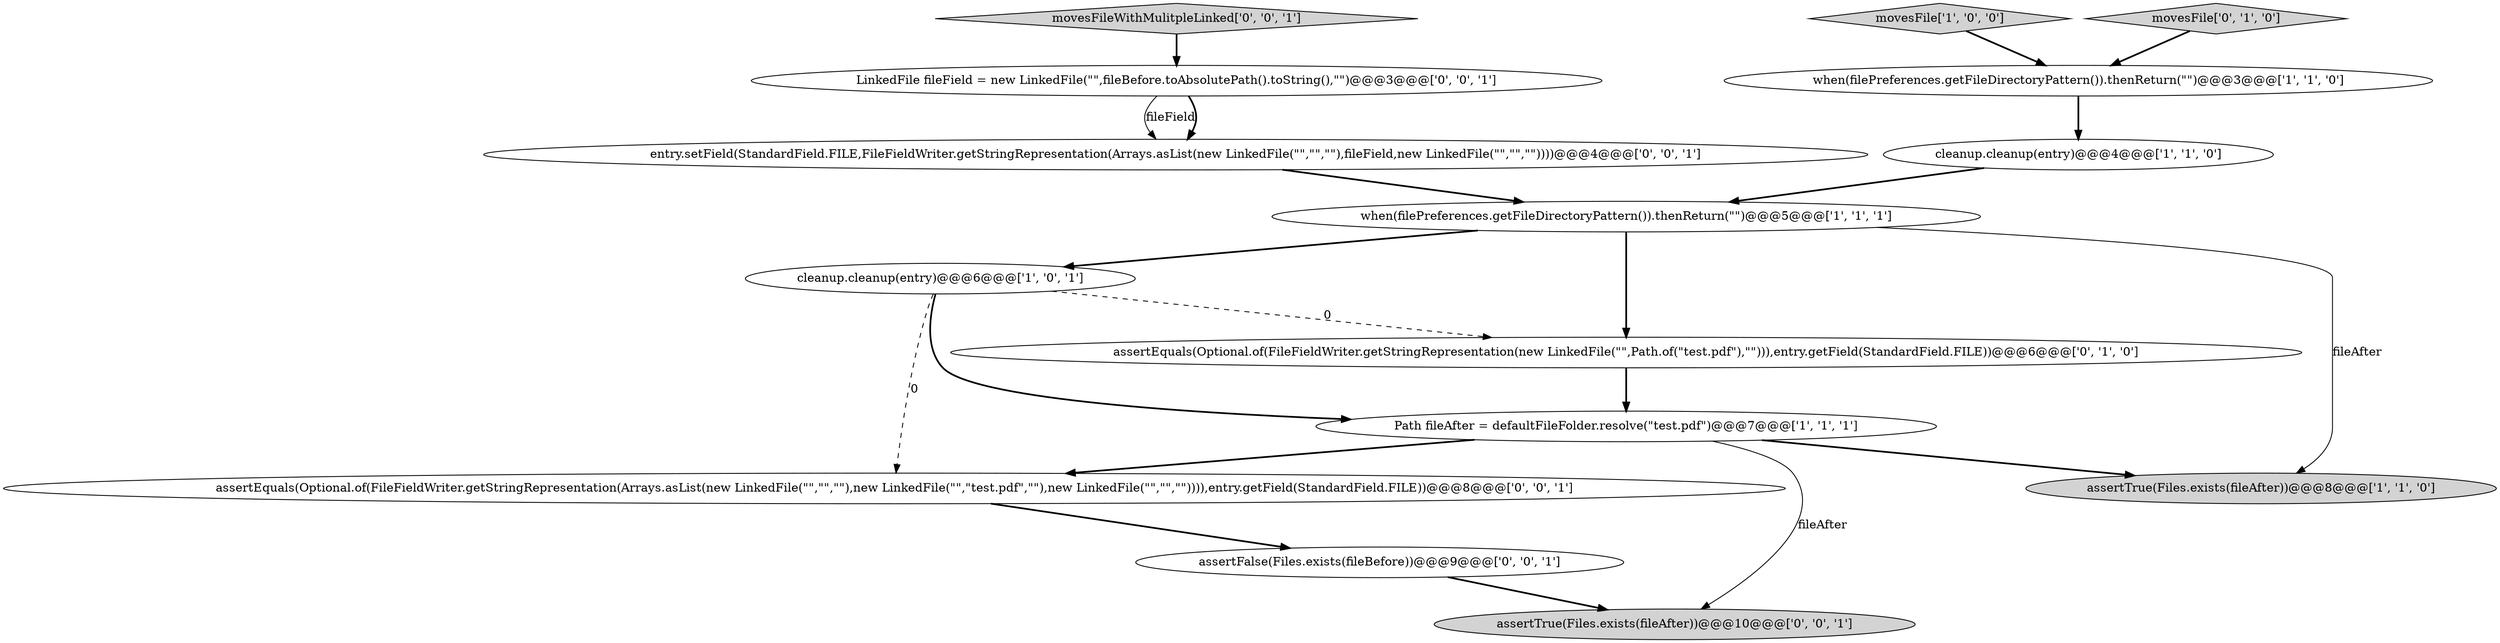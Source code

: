 digraph {
9 [style = filled, label = "movesFileWithMulitpleLinked['0', '0', '1']", fillcolor = lightgray, shape = diamond image = "AAA0AAABBB3BBB"];
11 [style = filled, label = "assertFalse(Files.exists(fileBefore))@@@9@@@['0', '0', '1']", fillcolor = white, shape = ellipse image = "AAA0AAABBB3BBB"];
12 [style = filled, label = "entry.setField(StandardField.FILE,FileFieldWriter.getStringRepresentation(Arrays.asList(new LinkedFile(\"\",\"\",\"\"),fileField,new LinkedFile(\"\",\"\",\"\"))))@@@4@@@['0', '0', '1']", fillcolor = white, shape = ellipse image = "AAA0AAABBB3BBB"];
3 [style = filled, label = "Path fileAfter = defaultFileFolder.resolve(\"test.pdf\")@@@7@@@['1', '1', '1']", fillcolor = white, shape = ellipse image = "AAA0AAABBB1BBB"];
14 [style = filled, label = "LinkedFile fileField = new LinkedFile(\"\",fileBefore.toAbsolutePath().toString(),\"\")@@@3@@@['0', '0', '1']", fillcolor = white, shape = ellipse image = "AAA0AAABBB3BBB"];
1 [style = filled, label = "when(filePreferences.getFileDirectoryPattern()).thenReturn(\"\")@@@3@@@['1', '1', '0']", fillcolor = white, shape = ellipse image = "AAA0AAABBB1BBB"];
6 [style = filled, label = "when(filePreferences.getFileDirectoryPattern()).thenReturn(\"\")@@@5@@@['1', '1', '1']", fillcolor = white, shape = ellipse image = "AAA0AAABBB1BBB"];
13 [style = filled, label = "assertTrue(Files.exists(fileAfter))@@@10@@@['0', '0', '1']", fillcolor = lightgray, shape = ellipse image = "AAA0AAABBB3BBB"];
4 [style = filled, label = "assertTrue(Files.exists(fileAfter))@@@8@@@['1', '1', '0']", fillcolor = lightgray, shape = ellipse image = "AAA0AAABBB1BBB"];
2 [style = filled, label = "cleanup.cleanup(entry)@@@6@@@['1', '0', '1']", fillcolor = white, shape = ellipse image = "AAA0AAABBB1BBB"];
5 [style = filled, label = "cleanup.cleanup(entry)@@@4@@@['1', '1', '0']", fillcolor = white, shape = ellipse image = "AAA0AAABBB1BBB"];
7 [style = filled, label = "assertEquals(Optional.of(FileFieldWriter.getStringRepresentation(new LinkedFile(\"\",Path.of(\"test.pdf\"),\"\"))),entry.getField(StandardField.FILE))@@@6@@@['0', '1', '0']", fillcolor = white, shape = ellipse image = "AAA1AAABBB2BBB"];
8 [style = filled, label = "movesFile['0', '1', '0']", fillcolor = lightgray, shape = diamond image = "AAA0AAABBB2BBB"];
0 [style = filled, label = "movesFile['1', '0', '0']", fillcolor = lightgray, shape = diamond image = "AAA0AAABBB1BBB"];
10 [style = filled, label = "assertEquals(Optional.of(FileFieldWriter.getStringRepresentation(Arrays.asList(new LinkedFile(\"\",\"\",\"\"),new LinkedFile(\"\",\"test.pdf\",\"\"),new LinkedFile(\"\",\"\",\"\")))),entry.getField(StandardField.FILE))@@@8@@@['0', '0', '1']", fillcolor = white, shape = ellipse image = "AAA0AAABBB3BBB"];
3->13 [style = solid, label="fileAfter"];
2->7 [style = dashed, label="0"];
8->1 [style = bold, label=""];
3->10 [style = bold, label=""];
14->12 [style = solid, label="fileField"];
2->10 [style = dashed, label="0"];
6->7 [style = bold, label=""];
14->12 [style = bold, label=""];
10->11 [style = bold, label=""];
12->6 [style = bold, label=""];
11->13 [style = bold, label=""];
3->4 [style = bold, label=""];
0->1 [style = bold, label=""];
5->6 [style = bold, label=""];
6->2 [style = bold, label=""];
6->4 [style = solid, label="fileAfter"];
9->14 [style = bold, label=""];
2->3 [style = bold, label=""];
1->5 [style = bold, label=""];
7->3 [style = bold, label=""];
}
